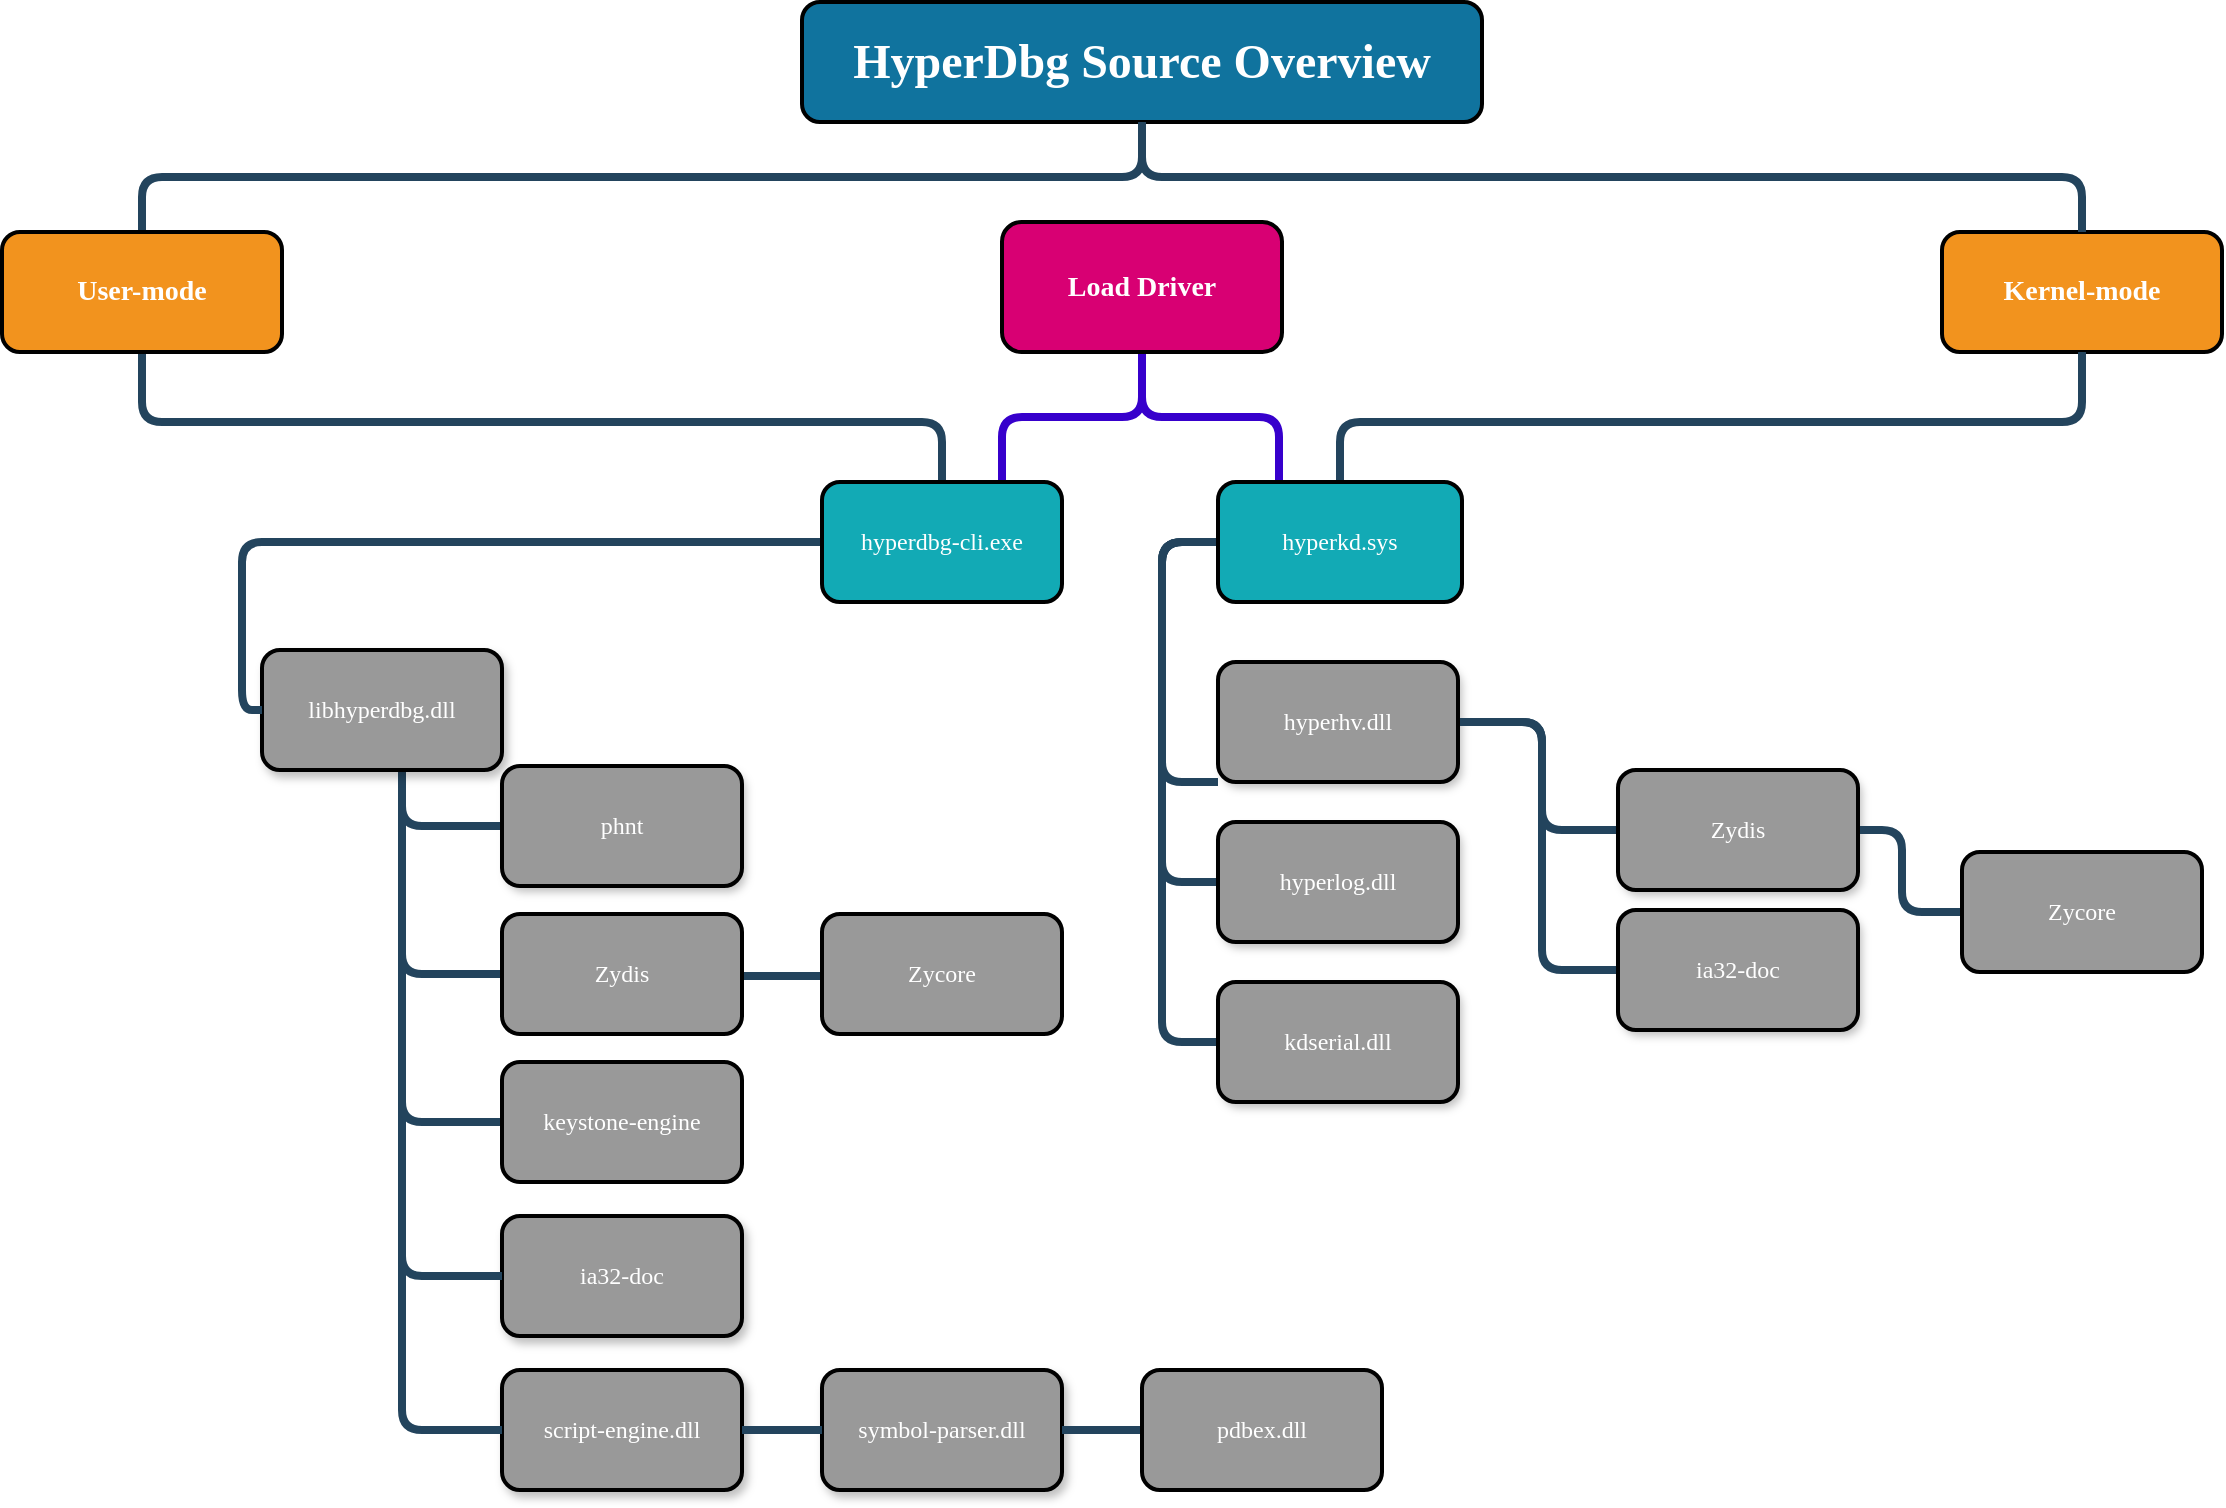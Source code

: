 <mxfile version="24.6.2" type="device">
  <diagram name="Page-1" id="64c3da0e-402f-94eb-ee01-a36477274f13">
    <mxGraphModel dx="1434" dy="772" grid="1" gridSize="10" guides="1" tooltips="1" connect="1" arrows="1" fold="1" page="1" pageScale="1" pageWidth="1169" pageHeight="826" background="none" math="0" shadow="0">
      <root>
        <mxCell id="0" />
        <mxCell id="1" parent="0" />
        <mxCell id="2" value="HyperDbg Source Overview" style="whiteSpace=wrap;rounded=1;shadow=0;fillColor=#10739E;strokeColor=default;fontColor=#FFFFFF;fontStyle=1;fontSize=24;fontFamily=Comic Sans MS;strokeWidth=2;" parent="1" vertex="1">
          <mxGeometry x="430" y="42" width="340" height="60" as="geometry" />
        </mxCell>
        <mxCell id="3" value="User-mode" style="whiteSpace=wrap;rounded=1;fillColor=#F2931E;strokeColor=default;shadow=0;fontColor=#FFFFFF;fontStyle=1;fontSize=14;fontFamily=Verdana;" parent="1" vertex="1">
          <mxGeometry x="30" y="157.0" width="140" height="60" as="geometry" />
        </mxCell>
        <mxCell id="5" value="Kernel-mode" style="whiteSpace=wrap;rounded=1;fillColor=#F2931E;strokeColor=default;shadow=0;fontColor=#FFFFFF;fontStyle=1;fontSize=14;fontFamily=Verdana;strokeWidth=2;" parent="1" vertex="1">
          <mxGeometry x="1000" y="157.0" width="140" height="60" as="geometry" />
        </mxCell>
        <mxCell id="10" value="hyperdbg-cli.exe" style="whiteSpace=wrap;rounded=1;fillColor=#12AAB5;strokeColor=default;shadow=0;fontColor=#FFFFFF;fontFamily=Verdana;" parent="1" vertex="1">
          <mxGeometry x="440" y="282.0" width="120" height="60" as="geometry" />
        </mxCell>
        <mxCell id="23" value="phnt" style="whiteSpace=wrap;rounded=1;fillColor=#999999;strokeColor=none;shadow=1;fontColor=#FFFFFF;fontStyle=0;fontFamily=Verdana;" parent="1" vertex="1">
          <mxGeometry x="280" y="424.0" width="120" height="60" as="geometry" />
        </mxCell>
        <mxCell id="25" value="ia32-doc" style="whiteSpace=wrap;rounded=1;fillColor=#999999;strokeColor=default;shadow=1;fontColor=#FFFFFF;fontStyle=0;fontFamily=Verdana;strokeWidth=2;" parent="1" vertex="1">
          <mxGeometry x="280" y="649.0" width="120" height="60" as="geometry" />
        </mxCell>
        <mxCell id="26" value="script-engine.dll" style="whiteSpace=wrap;rounded=1;fillColor=#999999;strokeColor=default;shadow=1;fontColor=#FFFFFF;fontStyle=0;fontFamily=Verdana;strokeWidth=2;" parent="1" vertex="1">
          <mxGeometry x="280.0" y="726.0" width="120" height="60" as="geometry" />
        </mxCell>
        <mxCell id="27" value="symbol-parser.dll" style="whiteSpace=wrap;rounded=1;fillColor=#999999;strokeColor=default;shadow=1;fontColor=#FFFFFF;fontStyle=0;fontFamily=Verdana;strokeWidth=2;" parent="1" vertex="1">
          <mxGeometry x="440.0" y="726.0" width="120" height="60" as="geometry" />
        </mxCell>
        <mxCell id="103" value="" style="edgeStyle=elbowEdgeStyle;elbow=vertical;rounded=1;fontColor=#000000;endArrow=none;endFill=0;strokeWidth=4;strokeColor=#23445D;fontFamily=Verdana;" parent="1" source="3" target="10" edge="1">
          <mxGeometry width="100" height="100" relative="1" as="geometry">
            <mxPoint x="-110" y="277" as="sourcePoint" />
            <mxPoint x="-10" y="177" as="targetPoint" />
            <Array as="points">
              <mxPoint x="300" y="252" />
            </Array>
          </mxGeometry>
        </mxCell>
        <mxCell id="105" value="" style="edgeStyle=elbowEdgeStyle;elbow=horizontal;rounded=1;fontColor=#000000;endArrow=none;endFill=0;strokeWidth=4;strokeColor=#23445D;exitX=0.5;exitY=1;exitDx=0;exitDy=0;fontFamily=Verdana;entryX=0;entryY=0.5;entryDx=0;entryDy=0;" parent="1" target="23" edge="1">
          <mxGeometry width="100" height="100" relative="1" as="geometry">
            <mxPoint x="230" y="407" as="sourcePoint" />
            <mxPoint y="524" as="targetPoint" />
            <Array as="points">
              <mxPoint x="230" y="442" />
            </Array>
          </mxGeometry>
        </mxCell>
        <mxCell id="106" value="" style="edgeStyle=elbowEdgeStyle;elbow=horizontal;rounded=1;fontColor=#000000;endArrow=none;endFill=0;strokeWidth=4;strokeColor=#23445D;entryX=0;entryY=0.5;entryDx=0;entryDy=0;exitX=0.5;exitY=1;exitDx=0;exitDy=0;fontFamily=Verdana;" parent="1" edge="1">
          <mxGeometry width="100" height="100" relative="1" as="geometry">
            <mxPoint x="230" y="401" as="sourcePoint" />
            <mxPoint x="280" y="528" as="targetPoint" />
            <Array as="points">
              <mxPoint x="230" y="476" />
              <mxPoint x="-60" y="538" />
            </Array>
          </mxGeometry>
        </mxCell>
        <mxCell id="107" value="" style="edgeStyle=elbowEdgeStyle;elbow=horizontal;rounded=1;fontColor=#000000;endArrow=none;endFill=0;strokeWidth=4;strokeColor=#23445D;entryX=0;entryY=0.5;entryDx=0;entryDy=0;exitX=1;exitY=0.5;exitDx=0;exitDy=0;fontFamily=Verdana;" parent="1" source="26" target="27" edge="1">
          <mxGeometry width="100" height="100" relative="1" as="geometry">
            <mxPoint x="470" y="856" as="sourcePoint" />
            <mxPoint x="530" y="756" as="targetPoint" />
            <Array as="points">
              <mxPoint x="420" y="746" />
              <mxPoint x="480" y="766" />
              <mxPoint x="420" y="796" />
              <mxPoint x="520" y="796" />
              <mxPoint x="440" y="796" />
              <mxPoint x="260" y="626" />
            </Array>
          </mxGeometry>
        </mxCell>
        <mxCell id="109" value="" style="edgeStyle=elbowEdgeStyle;elbow=horizontal;rounded=1;fontColor=#000000;endArrow=none;endFill=0;strokeWidth=4;strokeColor=#23445D;exitX=0.5;exitY=1;exitDx=0;exitDy=0;fontFamily=Verdana;" parent="1" target="26" edge="1">
          <mxGeometry width="100" height="100" relative="1" as="geometry">
            <mxPoint x="230" y="396" as="sourcePoint" />
            <mxPoint x="-10" y="593" as="targetPoint" />
            <Array as="points">
              <mxPoint x="230" y="551" />
            </Array>
          </mxGeometry>
        </mxCell>
        <mxCell id="110" value="" style="edgeStyle=elbowEdgeStyle;elbow=horizontal;rounded=1;fontColor=#000000;endArrow=none;endFill=0;strokeWidth=4;strokeColor=#23445D;exitX=0.5;exitY=1;exitDx=0;exitDy=0;fontFamily=Verdana;" parent="1" target="25" edge="1">
          <mxGeometry width="100" height="100" relative="1" as="geometry">
            <mxPoint x="230" y="399" as="sourcePoint" />
            <mxPoint x="210" y="613" as="targetPoint" />
            <Array as="points">
              <mxPoint x="230" y="534" />
            </Array>
          </mxGeometry>
        </mxCell>
        <mxCell id="199" value="hprdbgkd.sys" style="whiteSpace=wrap;rounded=1;fillColor=#12AAB5;strokeColor=default;shadow=0;fontColor=#FFFFFF;fontFamily=Verdana;" parent="1" vertex="1">
          <mxGeometry x="638" y="282" width="122" height="60" as="geometry" />
        </mxCell>
        <mxCell id="201" value="hprdbghv.dll" style="whiteSpace=wrap;rounded=1;fillColor=#999999;strokeColor=none;shadow=1;fontColor=#FFFFFF;fontStyle=0;fontFamily=Verdana;" parent="1" vertex="1">
          <mxGeometry x="638.0" y="372.0" width="120" height="60" as="geometry" />
        </mxCell>
        <mxCell id="202" value="hyperlog.dll" style="whiteSpace=wrap;rounded=1;fillColor=#999999;strokeColor=none;shadow=1;fontColor=#FFFFFF;fontStyle=0;fontFamily=Verdana;" parent="1" vertex="1">
          <mxGeometry x="638" y="452.0" width="120" height="60" as="geometry" />
        </mxCell>
        <mxCell id="203" value="kdserial.dll" style="whiteSpace=wrap;rounded=1;fillColor=#999999;strokeColor=none;shadow=1;fontColor=#FFFFFF;fontStyle=0;fontFamily=Verdana;" parent="1" vertex="1">
          <mxGeometry x="638.0" y="532.0" width="120" height="60" as="geometry" />
        </mxCell>
        <mxCell id="211" value="" style="edgeStyle=elbowEdgeStyle;elbow=horizontal;rounded=1;fontColor=#000000;endArrow=none;endFill=0;strokeWidth=4;strokeColor=#23445D;fontFamily=Verdana;" parent="1" source="199" target="201" edge="1">
          <mxGeometry width="100" height="100" relative="1" as="geometry">
            <mxPoint x="560" y="382.0" as="sourcePoint" />
            <mxPoint x="570.0" y="482.0" as="targetPoint" />
            <Array as="points">
              <mxPoint x="610" y="432" />
            </Array>
          </mxGeometry>
        </mxCell>
        <mxCell id="212" value="" style="edgeStyle=elbowEdgeStyle;elbow=horizontal;rounded=1;fontColor=#000000;endArrow=none;endFill=0;strokeWidth=4;strokeColor=#23445D;fontFamily=Verdana;entryX=0;entryY=0.5;entryDx=0;entryDy=0;" parent="1" source="199" target="202" edge="1">
          <mxGeometry width="100" height="100" relative="1" as="geometry">
            <mxPoint x="570" y="382.0" as="sourcePoint" />
            <mxPoint x="570.0" y="562.0" as="targetPoint" />
            <Array as="points">
              <mxPoint x="610" y="462" />
            </Array>
          </mxGeometry>
        </mxCell>
        <mxCell id="215" value="" style="edgeStyle=elbowEdgeStyle;elbow=horizontal;rounded=1;fontColor=#000000;endArrow=none;endFill=0;strokeWidth=4;strokeColor=#23445D;exitX=0;exitY=0.5;exitDx=0;exitDy=0;fontFamily=Verdana;" parent="1" source="199" target="203" edge="1">
          <mxGeometry width="100" height="100" relative="1" as="geometry">
            <mxPoint x="706.0" y="348.0" as="sourcePoint" />
            <mxPoint x="638.0" y="678.0" as="targetPoint" />
            <Array as="points">
              <mxPoint x="610" y="482" />
              <mxPoint x="628" y="558.0" />
            </Array>
          </mxGeometry>
        </mxCell>
        <mxCell id="227" value="" style="edgeStyle=elbowEdgeStyle;elbow=vertical;rounded=1;fontColor=#000000;endArrow=none;endFill=0;strokeWidth=4;strokeColor=#23445D;exitX=0.5;exitY=1;exitDx=0;exitDy=0;fontFamily=Verdana;" parent="1" source="5" target="199" edge="1">
          <mxGeometry width="100" height="100" relative="1" as="geometry">
            <mxPoint x="1070" y="262.0" as="sourcePoint" />
            <mxPoint x="660" y="242" as="targetPoint" />
            <Array as="points">
              <mxPoint x="880" y="252" />
            </Array>
          </mxGeometry>
        </mxCell>
        <mxCell id="229" value="" style="edgeStyle=elbowEdgeStyle;elbow=vertical;rounded=1;fontColor=#000000;endArrow=none;endFill=0;strokeWidth=4;strokeColor=#23445D;exitX=0.5;exitY=1;exitDx=0;exitDy=0;fontFamily=Verdana;" parent="1" source="2" target="3" edge="1">
          <mxGeometry width="100" height="100" relative="1" as="geometry">
            <mxPoint x="1179" y="102" as="sourcePoint" />
            <mxPoint x="649" y="32" as="targetPoint" />
          </mxGeometry>
        </mxCell>
        <mxCell id="234" value="" style="edgeStyle=elbowEdgeStyle;elbow=vertical;rounded=1;fontColor=#000000;endArrow=none;endFill=0;strokeWidth=4;strokeColor=#23445D;exitX=0.5;exitY=1;exitDx=0;exitDy=0;fontFamily=Verdana;" parent="1" source="2" target="5" edge="1">
          <mxGeometry width="100" height="100" relative="1" as="geometry">
            <mxPoint x="725" y="102" as="sourcePoint" />
            <mxPoint x="-427" y="82" as="targetPoint" />
          </mxGeometry>
        </mxCell>
        <mxCell id="QWHju4IAef_SmeNwvnCS-234" value="" style="edgeStyle=elbowEdgeStyle;elbow=horizontal;rounded=1;fontColor=#000000;endArrow=none;endFill=0;strokeWidth=4;strokeColor=#23445D;entryX=0;entryY=0.5;entryDx=0;entryDy=0;exitX=1;exitY=0.5;exitDx=0;exitDy=0;fontFamily=Verdana;" parent="1" source="27" edge="1">
          <mxGeometry width="100" height="100" relative="1" as="geometry">
            <mxPoint x="440" y="756" as="sourcePoint" />
            <mxPoint x="638.0" y="756" as="targetPoint" />
            <Array as="points">
              <mxPoint x="600" y="756" />
              <mxPoint x="570" y="786" />
              <mxPoint x="650" y="806" />
              <mxPoint x="470" y="636" />
            </Array>
          </mxGeometry>
        </mxCell>
        <mxCell id="QWHju4IAef_SmeNwvnCS-237" value="" style="edgeStyle=elbowEdgeStyle;elbow=horizontal;rounded=1;fontColor=#000000;endArrow=none;endFill=0;strokeWidth=4;strokeColor=#23445D;exitX=1;exitY=0.5;exitDx=0;exitDy=0;entryX=0;entryY=0.5;entryDx=0;entryDy=0;fontFamily=Verdana;" parent="1" source="201" target="QWHju4IAef_SmeNwvnCS-238" edge="1">
          <mxGeometry width="100" height="100" relative="1" as="geometry">
            <mxPoint x="758" y="216.0" as="sourcePoint" />
            <mxPoint x="888" y="446" as="targetPoint" />
            <Array as="points">
              <mxPoint x="800" y="426" />
              <mxPoint x="868" y="326.0" />
            </Array>
          </mxGeometry>
        </mxCell>
        <mxCell id="QWHju4IAef_SmeNwvnCS-238" value="Zydis" style="whiteSpace=wrap;rounded=1;fillColor=#999999;strokeColor=none;shadow=1;fontColor=#FFFFFF;fontStyle=0;fontFamily=Verdana;" parent="1" vertex="1">
          <mxGeometry x="838.0" y="426.0" width="120" height="60" as="geometry" />
        </mxCell>
        <mxCell id="QWHju4IAef_SmeNwvnCS-239" value="ia32-doc" style="whiteSpace=wrap;rounded=1;fillColor=#999999;strokeColor=none;shadow=1;fontColor=#FFFFFF;fontStyle=0;fontFamily=Verdana;" parent="1" vertex="1">
          <mxGeometry x="838.0" y="496.0" width="120" height="60" as="geometry" />
        </mxCell>
        <mxCell id="QWHju4IAef_SmeNwvnCS-240" value="" style="edgeStyle=elbowEdgeStyle;elbow=horizontal;rounded=1;fontColor=#000000;endArrow=none;endFill=0;strokeWidth=4;strokeColor=#23445D;exitX=1;exitY=0.5;exitDx=0;exitDy=0;entryX=0;entryY=0.5;entryDx=0;entryDy=0;fontFamily=Verdana;" parent="1" source="201" target="QWHju4IAef_SmeNwvnCS-239" edge="1">
          <mxGeometry width="100" height="100" relative="1" as="geometry">
            <mxPoint x="758" y="216.0" as="sourcePoint" />
            <mxPoint x="898" y="456" as="targetPoint" />
            <Array as="points">
              <mxPoint x="800" y="440" />
              <mxPoint x="798" y="386" />
              <mxPoint x="928" y="326.0" />
            </Array>
          </mxGeometry>
        </mxCell>
        <mxCell id="QWHju4IAef_SmeNwvnCS-241" value="libhyperdbg.dll" style="whiteSpace=wrap;rounded=1;fillColor=#999999;strokeColor=default;shadow=1;fontColor=#FFFFFF;fontStyle=0;fontFamily=Verdana;strokeWidth=2;" parent="1" vertex="1">
          <mxGeometry x="160" y="366.0" width="120" height="60" as="geometry" />
        </mxCell>
        <mxCell id="QWHju4IAef_SmeNwvnCS-242" value="" style="edgeStyle=elbowEdgeStyle;elbow=vertical;rounded=1;fontColor=#000000;endArrow=none;endFill=0;strokeWidth=4;strokeColor=#23445D;entryX=0;entryY=0.5;entryDx=0;entryDy=0;exitX=0;exitY=0.5;exitDx=0;exitDy=0;exitPerimeter=0;fontFamily=Verdana;" parent="1" source="10" target="QWHju4IAef_SmeNwvnCS-241" edge="1">
          <mxGeometry width="100" height="100" relative="1" as="geometry">
            <mxPoint x="-60" y="297" as="sourcePoint" />
            <mxPoint x="270" y="327" as="targetPoint" />
            <Array as="points">
              <mxPoint x="150" y="362" />
              <mxPoint x="100" y="327" />
              <mxPoint x="280" y="337" />
              <mxPoint x="80" y="367" />
            </Array>
          </mxGeometry>
        </mxCell>
        <mxCell id="QWHju4IAef_SmeNwvnCS-246" value="Zycore" style="whiteSpace=wrap;rounded=1;fillColor=#999999;strokeColor=none;shadow=0;fontColor=#FFFFFF;fontStyle=0;fontFamily=Verdana;glass=0;labelBorderColor=none;" parent="1" vertex="1">
          <mxGeometry x="1010" y="467.0" width="120" height="60" as="geometry" />
        </mxCell>
        <mxCell id="QWHju4IAef_SmeNwvnCS-247" value="" style="edgeStyle=elbowEdgeStyle;elbow=horizontal;rounded=1;fontColor=#000000;endArrow=none;endFill=0;strokeWidth=4;strokeColor=#23445D;entryX=0;entryY=0.5;entryDx=0;entryDy=0;exitX=1;exitY=0.5;exitDx=0;exitDy=0;fontFamily=Verdana;" parent="1" source="QWHju4IAef_SmeNwvnCS-238" target="QWHju4IAef_SmeNwvnCS-246" edge="1">
          <mxGeometry width="100" height="100" relative="1" as="geometry">
            <mxPoint x="955" y="446" as="sourcePoint" />
            <mxPoint x="1060" y="536" as="targetPoint" />
            <Array as="points">
              <mxPoint x="980" y="496" />
              <mxPoint x="1118" y="562.0" />
            </Array>
          </mxGeometry>
        </mxCell>
        <mxCell id="QWHju4IAef_SmeNwvnCS-296" value="" style="edgeStyle=elbowEdgeStyle;elbow=vertical;rounded=1;fontColor=#000000;endArrow=none;endFill=0;strokeWidth=4;strokeColor=#23445D;fontFamily=Verdana;" parent="1" edge="1">
          <mxGeometry width="100" height="100" relative="1" as="geometry">
            <mxPoint x="430" y="529" as="sourcePoint" />
            <mxPoint x="440" y="529" as="targetPoint" />
            <Array as="points">
              <mxPoint x="350" y="529" />
              <mxPoint x="120" y="569" />
            </Array>
          </mxGeometry>
        </mxCell>
        <mxCell id="QWHju4IAef_SmeNwvnCS-300" value="Load Driver" style="whiteSpace=wrap;rounded=1;fillColor=#d80073;strokeColor=default;shadow=0;fontColor=#ffffff;fontStyle=1;fontSize=14;gradientColor=none;fontFamily=Verdana;" parent="1" vertex="1">
          <mxGeometry x="530" y="152" width="140" height="65" as="geometry" />
        </mxCell>
        <mxCell id="QWHju4IAef_SmeNwvnCS-309" value="" style="edgeStyle=elbowEdgeStyle;elbow=vertical;fontColor=#000000;endArrow=none;endFill=0;strokeWidth=4;entryX=0.75;entryY=0;entryDx=0;entryDy=0;fontFamily=Verdana;fillColor=#6a00ff;strokeColor=#3700CC;rounded=1;" parent="1" source="QWHju4IAef_SmeNwvnCS-300" target="10" edge="1">
          <mxGeometry width="100" height="100" relative="1" as="geometry">
            <mxPoint x="110" y="227" as="sourcePoint" />
            <mxPoint x="510" y="292" as="targetPoint" />
          </mxGeometry>
        </mxCell>
        <mxCell id="QWHju4IAef_SmeNwvnCS-311" value="" style="edgeStyle=elbowEdgeStyle;elbow=vertical;fontColor=#000000;endArrow=none;endFill=0;strokeWidth=4;entryX=0.25;entryY=0;entryDx=0;entryDy=0;exitX=0.5;exitY=1;exitDx=0;exitDy=0;fontFamily=Verdana;fillColor=#6a00ff;strokeColor=#3700CC;rounded=1;" parent="1" source="QWHju4IAef_SmeNwvnCS-300" target="199" edge="1">
          <mxGeometry width="100" height="100" relative="1" as="geometry">
            <mxPoint x="610" y="222" as="sourcePoint" />
            <mxPoint x="540" y="292" as="targetPoint" />
          </mxGeometry>
        </mxCell>
        <mxCell id="QWHju4IAef_SmeNwvnCS-334" value="Zycore" style="whiteSpace=wrap;rounded=1;fillColor=#999999;strokeColor=default;shadow=0;fontColor=#FFFFFF;fontStyle=0;fontFamily=Verdana;glass=0;labelBorderColor=none;strokeWidth=2;" parent="1" vertex="1">
          <mxGeometry x="1010" y="467.0" width="120" height="60" as="geometry" />
        </mxCell>
        <mxCell id="QWHju4IAef_SmeNwvnCS-335" value="ia32-doc" style="whiteSpace=wrap;rounded=1;fillColor=#999999;strokeColor=default;shadow=0;fontColor=#FFFFFF;fontStyle=0;fontFamily=Verdana;" parent="1" vertex="1">
          <mxGeometry x="838.0" y="496.0" width="120" height="60" as="geometry" />
        </mxCell>
        <mxCell id="QWHju4IAef_SmeNwvnCS-336" value="Zydis" style="whiteSpace=wrap;rounded=1;fillColor=#999999;strokeColor=default;shadow=0;fontColor=#FFFFFF;fontStyle=0;fontFamily=Verdana;" parent="1" vertex="1">
          <mxGeometry x="838.0" y="426.0" width="120" height="60" as="geometry" />
        </mxCell>
        <mxCell id="QWHju4IAef_SmeNwvnCS-337" value="hyperhv.dll" style="whiteSpace=wrap;rounded=1;fillColor=#999999;strokeColor=default;shadow=0;fontColor=#FFFFFF;fontStyle=0;fontFamily=Verdana;strokeWidth=2;" parent="1" vertex="1">
          <mxGeometry x="638.0" y="372.0" width="120" height="60" as="geometry" />
        </mxCell>
        <mxCell id="QWHju4IAef_SmeNwvnCS-338" value="hyperlog.dll" style="whiteSpace=wrap;rounded=1;fillColor=#999999;strokeColor=default;shadow=0;fontColor=#FFFFFF;fontStyle=0;fontFamily=Verdana;" parent="1" vertex="1">
          <mxGeometry x="638" y="452.0" width="120" height="60" as="geometry" />
        </mxCell>
        <mxCell id="QWHju4IAef_SmeNwvnCS-339" value="kdserial.dll" style="whiteSpace=wrap;rounded=1;fillColor=#999999;strokeColor=default;shadow=0;fontColor=#FFFFFF;fontStyle=0;fontFamily=Verdana;" parent="1" vertex="1">
          <mxGeometry x="638.0" y="532.0" width="120" height="60" as="geometry" />
        </mxCell>
        <mxCell id="QWHju4IAef_SmeNwvnCS-347" value="phnt" style="whiteSpace=wrap;rounded=1;fillColor=#999999;strokeColor=default;shadow=0;fontColor=#FFFFFF;fontStyle=0;fontFamily=Verdana;" parent="1" vertex="1">
          <mxGeometry x="280" y="424.0" width="120" height="60" as="geometry" />
        </mxCell>
        <mxCell id="QWHju4IAef_SmeNwvnCS-356" value="phnt" style="whiteSpace=wrap;rounded=1;fillColor=#999999;strokeColor=default;shadow=0;fontColor=#FFFFFF;fontStyle=0;fontFamily=Verdana;" parent="1" vertex="1">
          <mxGeometry x="280" y="424.0" width="120" height="60" as="geometry" />
        </mxCell>
        <mxCell id="QWHju4IAef_SmeNwvnCS-358" value="User-mode" style="whiteSpace=wrap;rounded=1;fillColor=#F2931E;strokeColor=default;shadow=0;fontColor=#FFFFFF;fontStyle=1;fontSize=14;fontFamily=Verdana;" parent="1" vertex="1">
          <mxGeometry x="30" y="157.0" width="140" height="60" as="geometry" />
        </mxCell>
        <mxCell id="QWHju4IAef_SmeNwvnCS-359" value="Load Driver" style="whiteSpace=wrap;rounded=1;fillColor=#d80073;strokeColor=default;shadow=0;fontColor=#ffffff;fontStyle=1;fontSize=14;gradientColor=none;fontFamily=Verdana;" parent="1" vertex="1">
          <mxGeometry x="530" y="152" width="140" height="65" as="geometry" />
        </mxCell>
        <mxCell id="QWHju4IAef_SmeNwvnCS-360" value="hyperdbg-cli.exe" style="whiteSpace=wrap;rounded=1;fillColor=#12AAB5;strokeColor=default;shadow=0;fontColor=#FFFFFF;fontFamily=Verdana;" parent="1" vertex="1">
          <mxGeometry x="440" y="282.0" width="120" height="60" as="geometry" />
        </mxCell>
        <mxCell id="QWHju4IAef_SmeNwvnCS-361" value="hprdbgkd.sys" style="whiteSpace=wrap;rounded=1;fillColor=#12AAB5;strokeColor=default;shadow=0;fontColor=#FFFFFF;fontFamily=Verdana;" parent="1" vertex="1">
          <mxGeometry x="638" y="282" width="122" height="60" as="geometry" />
        </mxCell>
        <mxCell id="QWHju4IAef_SmeNwvnCS-364" value="pdbex.dll" style="whiteSpace=wrap;rounded=1;fillColor=#999999;strokeColor=default;shadow=0;fontColor=#FFFFFF;fontStyle=0;fontFamily=Verdana;strokeWidth=2;" parent="1" vertex="1">
          <mxGeometry x="600.0" y="726.0" width="120" height="60" as="geometry" />
        </mxCell>
        <mxCell id="QWHju4IAef_SmeNwvnCS-367" value="Zydis" style="whiteSpace=wrap;rounded=1;fillColor=#999999;strokeColor=default;shadow=0;fontColor=#FFFFFF;fontStyle=0;fontFamily=Verdana;strokeWidth=2;" parent="1" vertex="1">
          <mxGeometry x="280.0" y="498.0" width="120" height="60" as="geometry" />
        </mxCell>
        <mxCell id="QWHju4IAef_SmeNwvnCS-368" value="Zycore" style="whiteSpace=wrap;rounded=1;fillColor=#999999;strokeColor=default;shadow=0;fontColor=#FFFFFF;fontStyle=0;fontFamily=Verdana;strokeWidth=2;" parent="1" vertex="1">
          <mxGeometry x="440" y="498.0" width="120" height="60" as="geometry" />
        </mxCell>
        <mxCell id="QWHju4IAef_SmeNwvnCS-369" value="phnt" style="whiteSpace=wrap;rounded=1;fillColor=#999999;strokeColor=default;shadow=0;fontColor=#FFFFFF;fontStyle=0;fontFamily=Verdana;strokeWidth=2;" parent="1" vertex="1">
          <mxGeometry x="280" y="424.0" width="120" height="60" as="geometry" />
        </mxCell>
        <mxCell id="QWHju4IAef_SmeNwvnCS-371" value="User-mode" style="whiteSpace=wrap;rounded=1;fillColor=#F2931E;strokeColor=default;shadow=0;fontColor=#FFFFFF;fontStyle=1;fontSize=14;fontFamily=Verdana;strokeWidth=2;" parent="1" vertex="1">
          <mxGeometry x="30" y="157.0" width="140" height="60" as="geometry" />
        </mxCell>
        <mxCell id="QWHju4IAef_SmeNwvnCS-372" value="Load Driver" style="whiteSpace=wrap;rounded=1;fillColor=#d80073;strokeColor=default;shadow=0;fontColor=#ffffff;fontStyle=1;fontSize=14;gradientColor=none;fontFamily=Verdana;strokeWidth=2;" parent="1" vertex="1">
          <mxGeometry x="530" y="152" width="140" height="65" as="geometry" />
        </mxCell>
        <mxCell id="QWHju4IAef_SmeNwvnCS-373" value="hyperdbg-cli.exe" style="whiteSpace=wrap;rounded=1;fillColor=#12AAB5;strokeColor=default;shadow=0;fontColor=#FFFFFF;fontFamily=Verdana;strokeWidth=2;" parent="1" vertex="1">
          <mxGeometry x="440" y="282.0" width="120" height="60" as="geometry" />
        </mxCell>
        <mxCell id="QWHju4IAef_SmeNwvnCS-374" value="hyperkd.sys" style="whiteSpace=wrap;rounded=1;fillColor=#12AAB5;strokeColor=default;shadow=0;fontColor=#FFFFFF;fontFamily=Verdana;strokeWidth=2;" parent="1" vertex="1">
          <mxGeometry x="638" y="282" width="122" height="60" as="geometry" />
        </mxCell>
        <mxCell id="QWHju4IAef_SmeNwvnCS-375" value="hyperlog.dll" style="whiteSpace=wrap;rounded=1;fillColor=#999999;strokeColor=default;shadow=0;fontColor=#FFFFFF;fontStyle=0;fontFamily=Verdana;strokeWidth=2;" parent="1" vertex="1">
          <mxGeometry x="638" y="452.0" width="120" height="60" as="geometry" />
        </mxCell>
        <mxCell id="QWHju4IAef_SmeNwvnCS-376" value="kdserial.dll" style="whiteSpace=wrap;rounded=1;fillColor=#999999;strokeColor=default;shadow=0;fontColor=#FFFFFF;fontStyle=0;fontFamily=Verdana;strokeWidth=2;" parent="1" vertex="1">
          <mxGeometry x="638.0" y="532.0" width="120" height="60" as="geometry" />
        </mxCell>
        <mxCell id="QWHju4IAef_SmeNwvnCS-377" value="ia32-doc" style="whiteSpace=wrap;rounded=1;fillColor=#999999;strokeColor=default;shadow=0;fontColor=#FFFFFF;fontStyle=0;fontFamily=Verdana;strokeWidth=2;" parent="1" vertex="1">
          <mxGeometry x="838.0" y="496.0" width="120" height="60" as="geometry" />
        </mxCell>
        <mxCell id="QWHju4IAef_SmeNwvnCS-378" value="Zydis" style="whiteSpace=wrap;rounded=1;fillColor=#999999;strokeColor=default;shadow=0;fontColor=#FFFFFF;fontStyle=0;fontFamily=Verdana;strokeWidth=2;" parent="1" vertex="1">
          <mxGeometry x="838.0" y="426.0" width="120" height="60" as="geometry" />
        </mxCell>
        <mxCell id="E-BWRGJZVLs2y6Q9OFJF-238" value="" style="edgeStyle=elbowEdgeStyle;elbow=horizontal;rounded=1;fontColor=#000000;endArrow=none;endFill=0;strokeWidth=4;strokeColor=#23445D;exitX=0.5;exitY=1;exitDx=0;exitDy=0;fontFamily=Verdana;entryX=0;entryY=0.5;entryDx=0;entryDy=0;" edge="1" parent="1">
          <mxGeometry width="100" height="100" relative="1" as="geometry">
            <mxPoint x="230" y="555" as="sourcePoint" />
            <mxPoint x="280" y="602" as="targetPoint" />
            <Array as="points">
              <mxPoint x="230" y="590" />
            </Array>
          </mxGeometry>
        </mxCell>
        <mxCell id="E-BWRGJZVLs2y6Q9OFJF-239" value="keystone-engine" style="whiteSpace=wrap;rounded=1;fillColor=#999999;strokeColor=default;shadow=0;fontColor=#FFFFFF;fontStyle=0;fontFamily=Verdana;strokeWidth=2;" vertex="1" parent="1">
          <mxGeometry x="280" y="572.0" width="120" height="60" as="geometry" />
        </mxCell>
      </root>
    </mxGraphModel>
  </diagram>
</mxfile>

